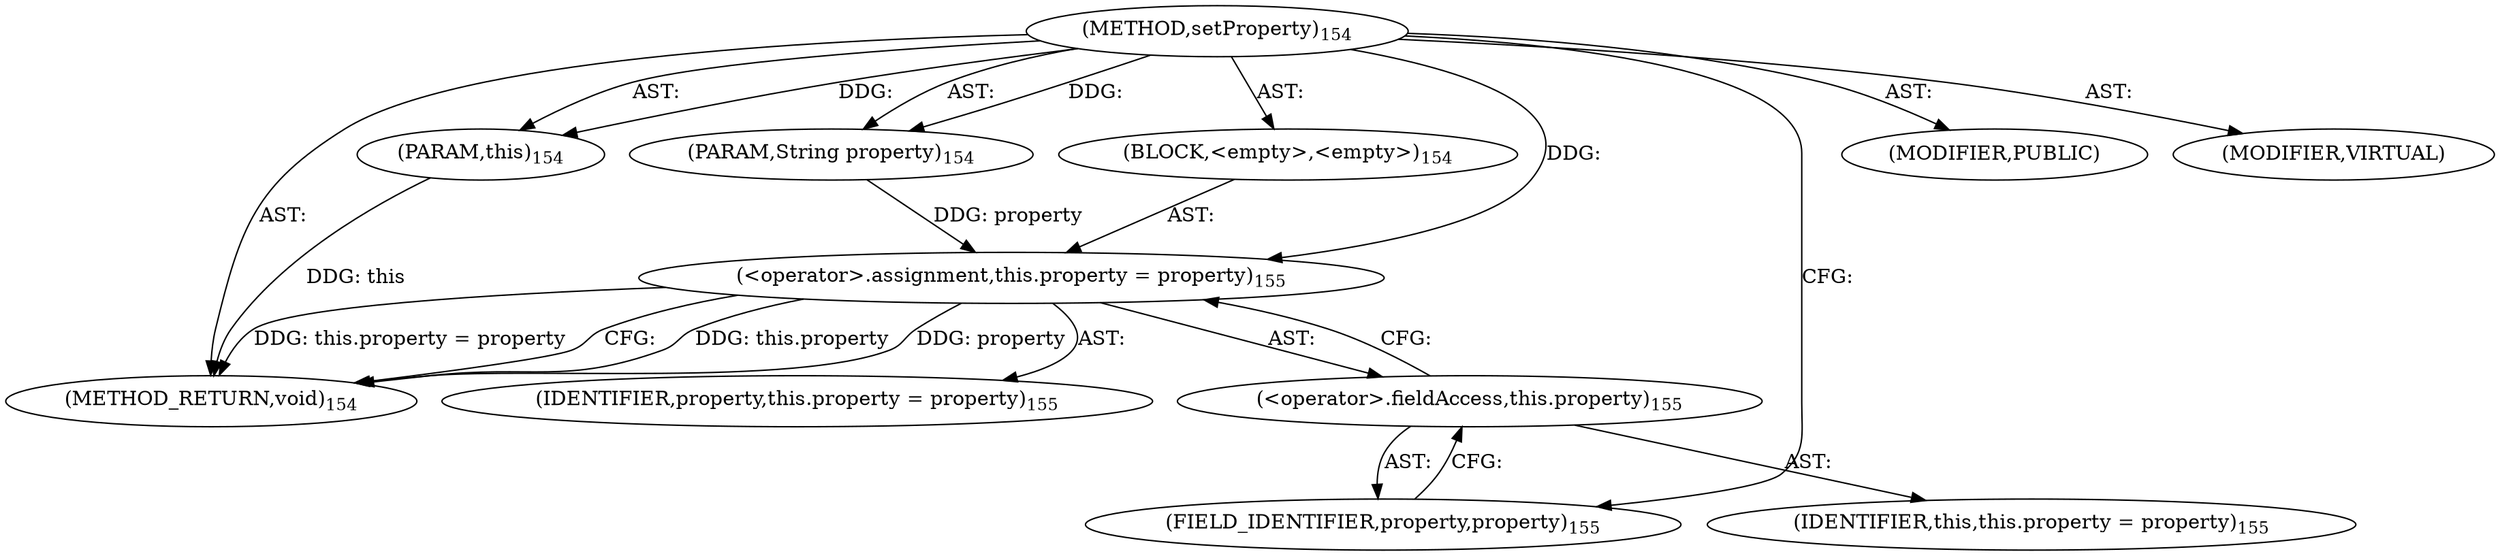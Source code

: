 digraph "setProperty" {  
"111669149701" [label = <(METHOD,setProperty)<SUB>154</SUB>> ]
"115964116997" [label = <(PARAM,this)<SUB>154</SUB>> ]
"115964117016" [label = <(PARAM,String property)<SUB>154</SUB>> ]
"25769803783" [label = <(BLOCK,&lt;empty&gt;,&lt;empty&gt;)<SUB>154</SUB>> ]
"30064771098" [label = <(&lt;operator&gt;.assignment,this.property = property)<SUB>155</SUB>> ]
"30064771099" [label = <(&lt;operator&gt;.fieldAccess,this.property)<SUB>155</SUB>> ]
"68719476747" [label = <(IDENTIFIER,this,this.property = property)<SUB>155</SUB>> ]
"55834574856" [label = <(FIELD_IDENTIFIER,property,property)<SUB>155</SUB>> ]
"68719476803" [label = <(IDENTIFIER,property,this.property = property)<SUB>155</SUB>> ]
"133143986197" [label = <(MODIFIER,PUBLIC)> ]
"133143986198" [label = <(MODIFIER,VIRTUAL)> ]
"128849018885" [label = <(METHOD_RETURN,void)<SUB>154</SUB>> ]
  "111669149701" -> "115964116997"  [ label = "AST: "] 
  "111669149701" -> "115964117016"  [ label = "AST: "] 
  "111669149701" -> "25769803783"  [ label = "AST: "] 
  "111669149701" -> "133143986197"  [ label = "AST: "] 
  "111669149701" -> "133143986198"  [ label = "AST: "] 
  "111669149701" -> "128849018885"  [ label = "AST: "] 
  "25769803783" -> "30064771098"  [ label = "AST: "] 
  "30064771098" -> "30064771099"  [ label = "AST: "] 
  "30064771098" -> "68719476803"  [ label = "AST: "] 
  "30064771099" -> "68719476747"  [ label = "AST: "] 
  "30064771099" -> "55834574856"  [ label = "AST: "] 
  "30064771098" -> "128849018885"  [ label = "CFG: "] 
  "30064771099" -> "30064771098"  [ label = "CFG: "] 
  "55834574856" -> "30064771099"  [ label = "CFG: "] 
  "111669149701" -> "55834574856"  [ label = "CFG: "] 
  "115964116997" -> "128849018885"  [ label = "DDG: this"] 
  "30064771098" -> "128849018885"  [ label = "DDG: this.property"] 
  "30064771098" -> "128849018885"  [ label = "DDG: property"] 
  "30064771098" -> "128849018885"  [ label = "DDG: this.property = property"] 
  "111669149701" -> "115964116997"  [ label = "DDG: "] 
  "111669149701" -> "115964117016"  [ label = "DDG: "] 
  "115964117016" -> "30064771098"  [ label = "DDG: property"] 
  "111669149701" -> "30064771098"  [ label = "DDG: "] 
}
